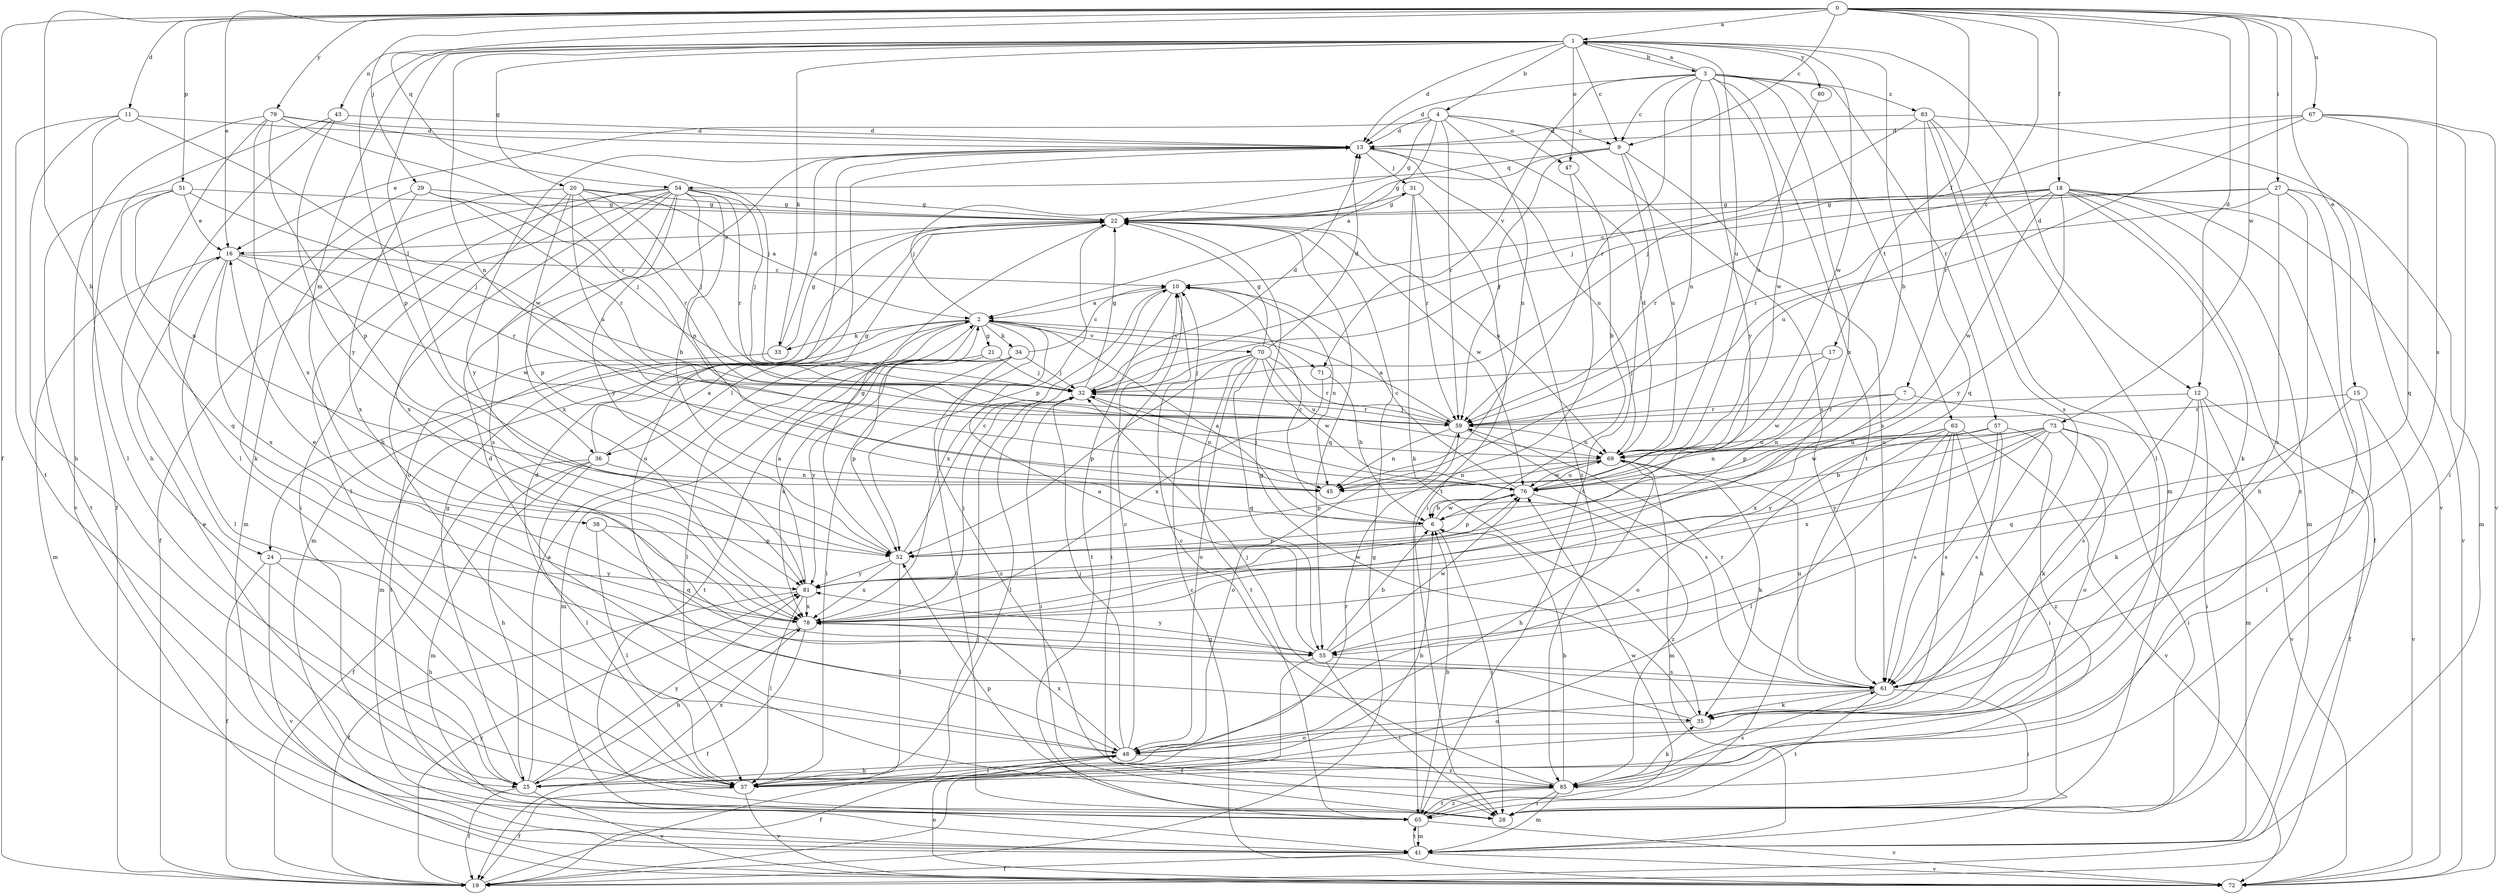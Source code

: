 strict digraph  {
0;
1;
2;
3;
4;
6;
7;
9;
10;
11;
12;
13;
15;
16;
17;
18;
19;
20;
21;
22;
24;
25;
27;
28;
29;
31;
32;
33;
34;
35;
36;
37;
38;
41;
43;
45;
47;
48;
51;
52;
54;
55;
57;
59;
61;
63;
65;
67;
69;
70;
71;
72;
73;
76;
78;
79;
80;
81;
83;
85;
0 -> 1  [label=a];
0 -> 7  [label=c];
0 -> 9  [label=c];
0 -> 11  [label=d];
0 -> 12  [label=d];
0 -> 15  [label=e];
0 -> 16  [label=e];
0 -> 17  [label=f];
0 -> 18  [label=f];
0 -> 19  [label=f];
0 -> 24  [label=h];
0 -> 27  [label=i];
0 -> 29  [label=j];
0 -> 51  [label=p];
0 -> 54  [label=q];
0 -> 61  [label=s];
0 -> 67  [label=u];
0 -> 73  [label=w];
0 -> 79  [label=y];
1 -> 3  [label=b];
1 -> 4  [label=b];
1 -> 6  [label=b];
1 -> 9  [label=c];
1 -> 12  [label=d];
1 -> 13  [label=d];
1 -> 20  [label=g];
1 -> 33  [label=k];
1 -> 36  [label=l];
1 -> 38  [label=m];
1 -> 43  [label=n];
1 -> 45  [label=n];
1 -> 47  [label=o];
1 -> 52  [label=p];
1 -> 69  [label=u];
1 -> 76  [label=w];
1 -> 80  [label=y];
2 -> 21  [label=g];
2 -> 24  [label=h];
2 -> 28  [label=i];
2 -> 31  [label=j];
2 -> 33  [label=k];
2 -> 34  [label=k];
2 -> 36  [label=l];
2 -> 37  [label=l];
2 -> 41  [label=m];
2 -> 70  [label=v];
2 -> 71  [label=v];
3 -> 1  [label=a];
3 -> 9  [label=c];
3 -> 13  [label=d];
3 -> 45  [label=n];
3 -> 57  [label=r];
3 -> 59  [label=r];
3 -> 63  [label=t];
3 -> 65  [label=t];
3 -> 71  [label=v];
3 -> 76  [label=w];
3 -> 78  [label=x];
3 -> 81  [label=y];
3 -> 83  [label=z];
4 -> 2  [label=a];
4 -> 9  [label=c];
4 -> 13  [label=d];
4 -> 16  [label=e];
4 -> 22  [label=g];
4 -> 45  [label=n];
4 -> 47  [label=o];
4 -> 59  [label=r];
4 -> 61  [label=s];
6 -> 2  [label=a];
6 -> 10  [label=c];
6 -> 28  [label=i];
6 -> 52  [label=p];
6 -> 76  [label=w];
7 -> 45  [label=n];
7 -> 59  [label=r];
7 -> 72  [label=v];
7 -> 78  [label=x];
9 -> 22  [label=g];
9 -> 54  [label=q];
9 -> 59  [label=r];
9 -> 61  [label=s];
9 -> 65  [label=t];
9 -> 69  [label=u];
10 -> 2  [label=a];
10 -> 28  [label=i];
10 -> 45  [label=n];
10 -> 65  [label=t];
10 -> 78  [label=x];
11 -> 13  [label=d];
11 -> 25  [label=h];
11 -> 37  [label=l];
11 -> 65  [label=t];
11 -> 76  [label=w];
12 -> 19  [label=f];
12 -> 28  [label=i];
12 -> 35  [label=k];
12 -> 41  [label=m];
12 -> 59  [label=r];
12 -> 61  [label=s];
13 -> 31  [label=j];
13 -> 48  [label=o];
13 -> 69  [label=u];
13 -> 81  [label=y];
13 -> 85  [label=z];
15 -> 37  [label=l];
15 -> 55  [label=q];
15 -> 59  [label=r];
15 -> 72  [label=v];
16 -> 10  [label=c];
16 -> 37  [label=l];
16 -> 41  [label=m];
16 -> 59  [label=r];
16 -> 76  [label=w];
16 -> 78  [label=x];
17 -> 32  [label=j];
17 -> 52  [label=p];
17 -> 76  [label=w];
18 -> 10  [label=c];
18 -> 19  [label=f];
18 -> 22  [label=g];
18 -> 35  [label=k];
18 -> 41  [label=m];
18 -> 59  [label=r];
18 -> 69  [label=u];
18 -> 72  [label=v];
18 -> 76  [label=w];
18 -> 81  [label=y];
18 -> 85  [label=z];
19 -> 22  [label=g];
19 -> 32  [label=j];
19 -> 81  [label=y];
20 -> 2  [label=a];
20 -> 22  [label=g];
20 -> 32  [label=j];
20 -> 41  [label=m];
20 -> 52  [label=p];
20 -> 59  [label=r];
20 -> 69  [label=u];
20 -> 78  [label=x];
21 -> 32  [label=j];
21 -> 41  [label=m];
21 -> 52  [label=p];
22 -> 16  [label=e];
22 -> 41  [label=m];
22 -> 52  [label=p];
22 -> 55  [label=q];
22 -> 69  [label=u];
22 -> 76  [label=w];
24 -> 19  [label=f];
24 -> 25  [label=h];
24 -> 72  [label=v];
24 -> 81  [label=y];
25 -> 2  [label=a];
25 -> 16  [label=e];
25 -> 19  [label=f];
25 -> 22  [label=g];
25 -> 59  [label=r];
25 -> 72  [label=v];
25 -> 78  [label=x];
25 -> 81  [label=y];
27 -> 22  [label=g];
27 -> 25  [label=h];
27 -> 32  [label=j];
27 -> 41  [label=m];
27 -> 59  [label=r];
27 -> 61  [label=s];
27 -> 85  [label=z];
28 -> 52  [label=p];
29 -> 22  [label=g];
29 -> 32  [label=j];
29 -> 35  [label=k];
29 -> 59  [label=r];
29 -> 78  [label=x];
31 -> 22  [label=g];
31 -> 28  [label=i];
31 -> 35  [label=k];
31 -> 59  [label=r];
32 -> 13  [label=d];
32 -> 22  [label=g];
32 -> 28  [label=i];
32 -> 37  [label=l];
32 -> 45  [label=n];
32 -> 59  [label=r];
33 -> 13  [label=d];
33 -> 22  [label=g];
33 -> 65  [label=t];
34 -> 10  [label=c];
34 -> 32  [label=j];
34 -> 37  [label=l];
34 -> 65  [label=t];
34 -> 78  [label=x];
34 -> 81  [label=y];
34 -> 85  [label=z];
35 -> 22  [label=g];
35 -> 32  [label=j];
35 -> 48  [label=o];
36 -> 2  [label=a];
36 -> 19  [label=f];
36 -> 22  [label=g];
36 -> 25  [label=h];
36 -> 37  [label=l];
36 -> 41  [label=m];
36 -> 45  [label=n];
37 -> 6  [label=b];
37 -> 19  [label=f];
37 -> 72  [label=v];
38 -> 37  [label=l];
38 -> 52  [label=p];
38 -> 55  [label=q];
41 -> 19  [label=f];
41 -> 65  [label=t];
41 -> 72  [label=v];
43 -> 13  [label=d];
43 -> 19  [label=f];
43 -> 37  [label=l];
43 -> 81  [label=y];
47 -> 6  [label=b];
47 -> 65  [label=t];
48 -> 10  [label=c];
48 -> 13  [label=d];
48 -> 19  [label=f];
48 -> 25  [label=h];
48 -> 32  [label=j];
48 -> 37  [label=l];
48 -> 78  [label=x];
48 -> 85  [label=z];
51 -> 16  [label=e];
51 -> 22  [label=g];
51 -> 32  [label=j];
51 -> 45  [label=n];
51 -> 55  [label=q];
51 -> 65  [label=t];
52 -> 10  [label=c];
52 -> 22  [label=g];
52 -> 37  [label=l];
52 -> 78  [label=x];
52 -> 81  [label=y];
54 -> 6  [label=b];
54 -> 19  [label=f];
54 -> 22  [label=g];
54 -> 28  [label=i];
54 -> 32  [label=j];
54 -> 37  [label=l];
54 -> 45  [label=n];
54 -> 48  [label=o];
54 -> 59  [label=r];
54 -> 61  [label=s];
54 -> 78  [label=x];
54 -> 81  [label=y];
55 -> 2  [label=a];
55 -> 6  [label=b];
55 -> 19  [label=f];
55 -> 28  [label=i];
55 -> 61  [label=s];
55 -> 76  [label=w];
55 -> 81  [label=y];
57 -> 35  [label=k];
57 -> 61  [label=s];
57 -> 69  [label=u];
57 -> 81  [label=y];
57 -> 85  [label=z];
59 -> 2  [label=a];
59 -> 32  [label=j];
59 -> 45  [label=n];
59 -> 48  [label=o];
59 -> 61  [label=s];
59 -> 69  [label=u];
61 -> 28  [label=i];
61 -> 35  [label=k];
61 -> 48  [label=o];
61 -> 59  [label=r];
61 -> 65  [label=t];
61 -> 69  [label=u];
63 -> 28  [label=i];
63 -> 35  [label=k];
63 -> 37  [label=l];
63 -> 48  [label=o];
63 -> 61  [label=s];
63 -> 69  [label=u];
63 -> 72  [label=v];
63 -> 76  [label=w];
65 -> 6  [label=b];
65 -> 41  [label=m];
65 -> 72  [label=v];
65 -> 76  [label=w];
65 -> 85  [label=z];
67 -> 13  [label=d];
67 -> 28  [label=i];
67 -> 32  [label=j];
67 -> 55  [label=q];
67 -> 59  [label=r];
67 -> 72  [label=v];
69 -> 13  [label=d];
69 -> 25  [label=h];
69 -> 35  [label=k];
69 -> 41  [label=m];
69 -> 45  [label=n];
69 -> 52  [label=p];
69 -> 76  [label=w];
70 -> 13  [label=d];
70 -> 22  [label=g];
70 -> 32  [label=j];
70 -> 48  [label=o];
70 -> 52  [label=p];
70 -> 55  [label=q];
70 -> 59  [label=r];
70 -> 65  [label=t];
70 -> 69  [label=u];
70 -> 76  [label=w];
71 -> 6  [label=b];
71 -> 78  [label=x];
72 -> 10  [label=c];
72 -> 48  [label=o];
73 -> 6  [label=b];
73 -> 28  [label=i];
73 -> 35  [label=k];
73 -> 45  [label=n];
73 -> 48  [label=o];
73 -> 61  [label=s];
73 -> 69  [label=u];
73 -> 78  [label=x];
73 -> 81  [label=y];
76 -> 6  [label=b];
76 -> 10  [label=c];
76 -> 32  [label=j];
76 -> 52  [label=p];
76 -> 69  [label=u];
76 -> 85  [label=z];
78 -> 16  [label=e];
78 -> 19  [label=f];
78 -> 25  [label=h];
78 -> 32  [label=j];
78 -> 55  [label=q];
78 -> 76  [label=w];
79 -> 13  [label=d];
79 -> 25  [label=h];
79 -> 32  [label=j];
79 -> 52  [label=p];
79 -> 59  [label=r];
79 -> 72  [label=v];
79 -> 78  [label=x];
80 -> 69  [label=u];
81 -> 2  [label=a];
81 -> 19  [label=f];
81 -> 37  [label=l];
81 -> 78  [label=x];
83 -> 13  [label=d];
83 -> 32  [label=j];
83 -> 37  [label=l];
83 -> 41  [label=m];
83 -> 55  [label=q];
83 -> 61  [label=s];
83 -> 72  [label=v];
85 -> 6  [label=b];
85 -> 10  [label=c];
85 -> 13  [label=d];
85 -> 28  [label=i];
85 -> 35  [label=k];
85 -> 41  [label=m];
85 -> 61  [label=s];
85 -> 65  [label=t];
}
